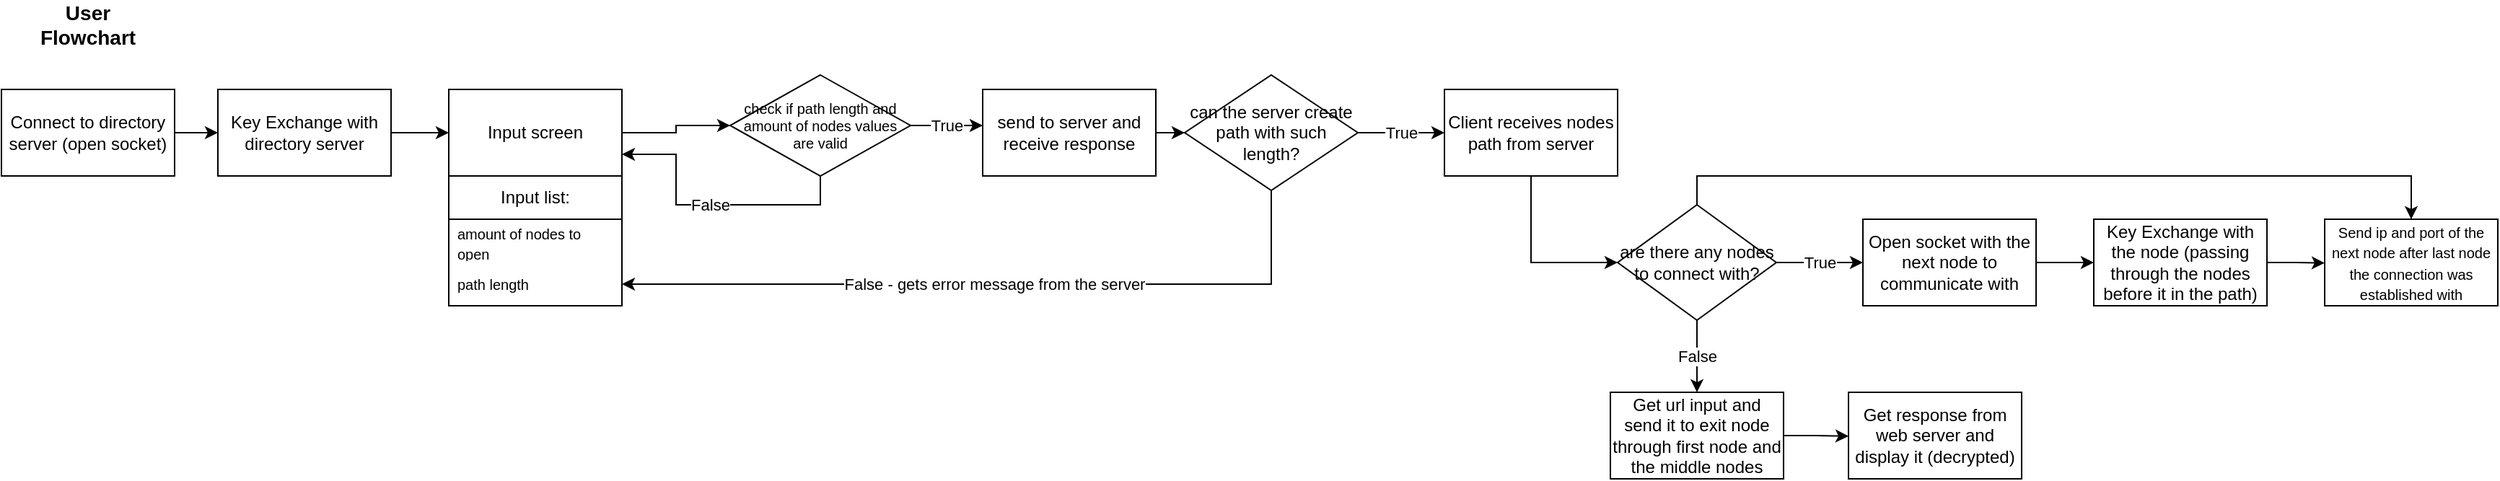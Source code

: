<mxfile version="24.7.13">
  <diagram name="Page-1" id="vETeGXP-aBrHGzmp88HL">
    <mxGraphModel dx="1540" dy="367" grid="1" gridSize="10" guides="1" tooltips="1" connect="1" arrows="1" fold="1" page="1" pageScale="1" pageWidth="850" pageHeight="1100" math="0" shadow="0">
      <root>
        <mxCell id="0" />
        <mxCell id="1" parent="0" />
        <mxCell id="kQhyqeaXJ8b2iKmB3cDd-1" value="&lt;b style=&quot;font-size: 14px;&quot;&gt;User Flowchart&lt;br&gt;&lt;/b&gt;" style="text;html=1;align=center;verticalAlign=middle;whiteSpace=wrap;rounded=0;" parent="1" vertex="1">
          <mxGeometry x="-160" y="40" width="60" height="30" as="geometry" />
        </mxCell>
        <mxCell id="kQhyqeaXJ8b2iKmB3cDd-8" style="edgeStyle=orthogonalEdgeStyle;rounded=0;orthogonalLoop=1;jettySize=auto;html=1;exitX=1;exitY=0.5;exitDx=0;exitDy=0;entryX=0;entryY=0.5;entryDx=0;entryDy=0;" parent="1" source="kQhyqeaXJ8b2iKmB3cDd-2" target="kQhyqeaXJ8b2iKmB3cDd-7" edge="1">
          <mxGeometry relative="1" as="geometry" />
        </mxCell>
        <mxCell id="kQhyqeaXJ8b2iKmB3cDd-2" value="Input screen" style="rounded=0;whiteSpace=wrap;html=1;" parent="1" vertex="1">
          <mxGeometry x="120" y="100" width="120" height="60" as="geometry" />
        </mxCell>
        <mxCell id="kQhyqeaXJ8b2iKmB3cDd-3" value="Input list:" style="swimlane;fontStyle=0;childLayout=stackLayout;horizontal=1;startSize=30;horizontalStack=0;resizeParent=1;resizeParentMax=0;resizeLast=0;collapsible=1;marginBottom=0;whiteSpace=wrap;html=1;" parent="1" vertex="1">
          <mxGeometry x="120" y="160" width="120" height="90" as="geometry" />
        </mxCell>
        <mxCell id="kQhyqeaXJ8b2iKmB3cDd-4" value="&lt;font style=&quot;font-size: 10px;&quot;&gt;amount of nodes to open&lt;/font&gt;" style="text;strokeColor=none;fillColor=none;align=left;verticalAlign=middle;spacingLeft=4;spacingRight=4;overflow=hidden;points=[[0,0.5],[1,0.5]];portConstraint=eastwest;rotatable=0;whiteSpace=wrap;html=1;" parent="kQhyqeaXJ8b2iKmB3cDd-3" vertex="1">
          <mxGeometry y="30" width="120" height="30" as="geometry" />
        </mxCell>
        <mxCell id="kQhyqeaXJ8b2iKmB3cDd-5" value="&lt;font style=&quot;font-size: 10px;&quot;&gt;path length&lt;br&gt;&lt;/font&gt;" style="text;strokeColor=none;fillColor=none;align=left;verticalAlign=middle;spacingLeft=4;spacingRight=4;overflow=hidden;points=[[0,0.5],[1,0.5]];portConstraint=eastwest;rotatable=0;whiteSpace=wrap;html=1;" parent="kQhyqeaXJ8b2iKmB3cDd-3" vertex="1">
          <mxGeometry y="60" width="120" height="30" as="geometry" />
        </mxCell>
        <mxCell id="kQhyqeaXJ8b2iKmB3cDd-10" value="False" style="edgeStyle=orthogonalEdgeStyle;rounded=0;orthogonalLoop=1;jettySize=auto;html=1;exitX=0.5;exitY=1;exitDx=0;exitDy=0;entryX=1;entryY=0.75;entryDx=0;entryDy=0;" parent="1" source="kQhyqeaXJ8b2iKmB3cDd-7" target="kQhyqeaXJ8b2iKmB3cDd-2" edge="1">
          <mxGeometry relative="1" as="geometry" />
        </mxCell>
        <mxCell id="kQhyqeaXJ8b2iKmB3cDd-7" value="&lt;div style=&quot;font-size: 10px;&quot;&gt;&lt;font style=&quot;font-size: 10px;&quot;&gt;check if &lt;font style=&quot;font-size: 10px;&quot;&gt;&lt;font style=&quot;font-size: 10px;&quot;&gt;path length and amount of nodes values are valid&lt;/font&gt;&lt;font style=&quot;font-size: 10px;&quot;&gt;&lt;br&gt;&lt;/font&gt;&lt;/font&gt;&lt;/font&gt;&lt;/div&gt;" style="rhombus;whiteSpace=wrap;html=1;" parent="1" vertex="1">
          <mxGeometry x="315" y="90" width="125" height="70" as="geometry" />
        </mxCell>
        <mxCell id="kQhyqeaXJ8b2iKmB3cDd-9" value="True" style="endArrow=classic;html=1;rounded=0;exitX=1;exitY=0.5;exitDx=0;exitDy=0;entryX=0;entryY=0.417;entryDx=0;entryDy=0;entryPerimeter=0;" parent="1" source="kQhyqeaXJ8b2iKmB3cDd-7" target="kQhyqeaXJ8b2iKmB3cDd-12" edge="1">
          <mxGeometry width="50" height="50" relative="1" as="geometry">
            <mxPoint x="370" y="190" as="sourcePoint" />
            <mxPoint x="520" y="125" as="targetPoint" />
          </mxGeometry>
        </mxCell>
        <mxCell id="kQhyqeaXJ8b2iKmB3cDd-12" value="send to server and receive response" style="rounded=0;whiteSpace=wrap;html=1;" parent="1" vertex="1">
          <mxGeometry x="490" y="100" width="120" height="60" as="geometry" />
        </mxCell>
        <mxCell id="kQhyqeaXJ8b2iKmB3cDd-13" value="" style="endArrow=classic;html=1;rounded=0;exitX=1;exitY=0.5;exitDx=0;exitDy=0;entryX=0;entryY=0.5;entryDx=0;entryDy=0;" parent="1" source="kQhyqeaXJ8b2iKmB3cDd-12" target="kQhyqeaXJ8b2iKmB3cDd-15" edge="1">
          <mxGeometry width="50" height="50" relative="1" as="geometry">
            <mxPoint x="720" y="190" as="sourcePoint" />
            <mxPoint x="680" y="130" as="targetPoint" />
          </mxGeometry>
        </mxCell>
        <mxCell id="kQhyqeaXJ8b2iKmB3cDd-16" value="False - gets error message from the server" style="edgeStyle=orthogonalEdgeStyle;rounded=0;orthogonalLoop=1;jettySize=auto;html=1;exitX=0.5;exitY=1;exitDx=0;exitDy=0;entryX=1;entryY=0.5;entryDx=0;entryDy=0;" parent="1" source="kQhyqeaXJ8b2iKmB3cDd-15" target="kQhyqeaXJ8b2iKmB3cDd-5" edge="1">
          <mxGeometry relative="1" as="geometry">
            <mxPoint x="689.529" y="210" as="targetPoint" />
          </mxGeometry>
        </mxCell>
        <mxCell id="kQhyqeaXJ8b2iKmB3cDd-17" value="True" style="edgeStyle=orthogonalEdgeStyle;rounded=0;orthogonalLoop=1;jettySize=auto;html=1;exitX=1;exitY=0.5;exitDx=0;exitDy=0;entryX=0;entryY=0.5;entryDx=0;entryDy=0;" parent="1" source="kQhyqeaXJ8b2iKmB3cDd-15" target="kQhyqeaXJ8b2iKmB3cDd-18" edge="1">
          <mxGeometry relative="1" as="geometry">
            <mxPoint x="840" y="130" as="targetPoint" />
          </mxGeometry>
        </mxCell>
        <mxCell id="kQhyqeaXJ8b2iKmB3cDd-15" value="can the server create path with such length?" style="rhombus;whiteSpace=wrap;html=1;" parent="1" vertex="1">
          <mxGeometry x="630" y="90" width="120" height="80" as="geometry" />
        </mxCell>
        <mxCell id="kQhyqeaXJ8b2iKmB3cDd-25" style="edgeStyle=orthogonalEdgeStyle;rounded=0;orthogonalLoop=1;jettySize=auto;html=1;exitX=0.5;exitY=1;exitDx=0;exitDy=0;entryX=0;entryY=0.5;entryDx=0;entryDy=0;" parent="1" source="kQhyqeaXJ8b2iKmB3cDd-18" target="kQhyqeaXJ8b2iKmB3cDd-27" edge="1">
          <mxGeometry relative="1" as="geometry">
            <mxPoint x="930" y="210" as="targetPoint" />
          </mxGeometry>
        </mxCell>
        <mxCell id="kQhyqeaXJ8b2iKmB3cDd-18" value="Client receives nodes path from server" style="rounded=0;whiteSpace=wrap;html=1;" parent="1" vertex="1">
          <mxGeometry x="810" y="100" width="120" height="60" as="geometry" />
        </mxCell>
        <mxCell id="kQhyqeaXJ8b2iKmB3cDd-22" style="edgeStyle=orthogonalEdgeStyle;rounded=0;orthogonalLoop=1;jettySize=auto;html=1;exitX=1;exitY=0.5;exitDx=0;exitDy=0;" parent="1" source="kQhyqeaXJ8b2iKmB3cDd-21" edge="1">
          <mxGeometry relative="1" as="geometry">
            <mxPoint x="-40" y="129.714" as="targetPoint" />
          </mxGeometry>
        </mxCell>
        <mxCell id="kQhyqeaXJ8b2iKmB3cDd-21" value="Connect to directory server (open socket)" style="rounded=0;whiteSpace=wrap;html=1;" parent="1" vertex="1">
          <mxGeometry x="-190" y="100" width="120" height="60" as="geometry" />
        </mxCell>
        <mxCell id="kQhyqeaXJ8b2iKmB3cDd-24" style="edgeStyle=orthogonalEdgeStyle;rounded=0;orthogonalLoop=1;jettySize=auto;html=1;exitX=1;exitY=0.5;exitDx=0;exitDy=0;entryX=0;entryY=0.5;entryDx=0;entryDy=0;" parent="1" source="kQhyqeaXJ8b2iKmB3cDd-23" target="kQhyqeaXJ8b2iKmB3cDd-2" edge="1">
          <mxGeometry relative="1" as="geometry" />
        </mxCell>
        <mxCell id="kQhyqeaXJ8b2iKmB3cDd-23" value="Key Exchange with directory server" style="rounded=0;whiteSpace=wrap;html=1;" parent="1" vertex="1">
          <mxGeometry x="-40" y="100" width="120" height="60" as="geometry" />
        </mxCell>
        <mxCell id="kQhyqeaXJ8b2iKmB3cDd-32" style="edgeStyle=orthogonalEdgeStyle;rounded=0;orthogonalLoop=1;jettySize=auto;html=1;exitX=1;exitY=0.5;exitDx=0;exitDy=0;entryX=0;entryY=0.5;entryDx=0;entryDy=0;" parent="1" source="kQhyqeaXJ8b2iKmB3cDd-26" target="kQhyqeaXJ8b2iKmB3cDd-31" edge="1">
          <mxGeometry relative="1" as="geometry" />
        </mxCell>
        <mxCell id="kQhyqeaXJ8b2iKmB3cDd-26" value="Open socket with the next node to communicate with" style="rounded=0;whiteSpace=wrap;html=1;" parent="1" vertex="1">
          <mxGeometry x="1100" y="190" width="120" height="60" as="geometry" />
        </mxCell>
        <mxCell id="kQhyqeaXJ8b2iKmB3cDd-30" value="True" style="edgeStyle=orthogonalEdgeStyle;rounded=0;orthogonalLoop=1;jettySize=auto;html=1;exitX=1;exitY=0.5;exitDx=0;exitDy=0;" parent="1" source="kQhyqeaXJ8b2iKmB3cDd-27" target="kQhyqeaXJ8b2iKmB3cDd-26" edge="1">
          <mxGeometry relative="1" as="geometry" />
        </mxCell>
        <mxCell id="kQhyqeaXJ8b2iKmB3cDd-33" value="False" style="edgeStyle=orthogonalEdgeStyle;rounded=0;orthogonalLoop=1;jettySize=auto;html=1;exitX=0.5;exitY=1;exitDx=0;exitDy=0;entryX=0.5;entryY=0;entryDx=0;entryDy=0;entryPerimeter=0;" parent="1" source="kQhyqeaXJ8b2iKmB3cDd-27" target="kQhyqeaXJ8b2iKmB3cDd-37" edge="1">
          <mxGeometry relative="1" as="geometry">
            <mxPoint x="985" y="300" as="targetPoint" />
          </mxGeometry>
        </mxCell>
        <mxCell id="839j30qjqIvmwMfTqIHc-6" style="edgeStyle=orthogonalEdgeStyle;rounded=0;orthogonalLoop=1;jettySize=auto;html=1;exitX=0.5;exitY=0;exitDx=0;exitDy=0;entryX=0.5;entryY=0;entryDx=0;entryDy=0;" edge="1" parent="1" source="kQhyqeaXJ8b2iKmB3cDd-27" target="839j30qjqIvmwMfTqIHc-2">
          <mxGeometry relative="1" as="geometry" />
        </mxCell>
        <mxCell id="kQhyqeaXJ8b2iKmB3cDd-27" value="are there any nodes to connect with?" style="rhombus;whiteSpace=wrap;html=1;" parent="1" vertex="1">
          <mxGeometry x="930" y="180" width="110" height="80" as="geometry" />
        </mxCell>
        <mxCell id="839j30qjqIvmwMfTqIHc-1" style="edgeStyle=orthogonalEdgeStyle;rounded=0;orthogonalLoop=1;jettySize=auto;html=1;exitX=1;exitY=0.5;exitDx=0;exitDy=0;entryX=0;entryY=0.506;entryDx=0;entryDy=0;entryPerimeter=0;" edge="1" parent="1" source="kQhyqeaXJ8b2iKmB3cDd-31" target="839j30qjqIvmwMfTqIHc-2">
          <mxGeometry relative="1" as="geometry">
            <mxPoint x="1420" y="220.333" as="targetPoint" />
          </mxGeometry>
        </mxCell>
        <mxCell id="kQhyqeaXJ8b2iKmB3cDd-31" value="Key Exchange with the node (passing through the nodes before it in the path)" style="rounded=0;whiteSpace=wrap;html=1;" parent="1" vertex="1">
          <mxGeometry x="1260" y="190" width="120" height="60" as="geometry" />
        </mxCell>
        <mxCell id="kQhyqeaXJ8b2iKmB3cDd-38" style="edgeStyle=orthogonalEdgeStyle;rounded=0;orthogonalLoop=1;jettySize=auto;html=1;exitX=1;exitY=0.5;exitDx=0;exitDy=0;entryX=0;entryY=0.507;entryDx=0;entryDy=0;entryPerimeter=0;" parent="1" source="kQhyqeaXJ8b2iKmB3cDd-37" target="kQhyqeaXJ8b2iKmB3cDd-39" edge="1">
          <mxGeometry relative="1" as="geometry">
            <mxPoint x="1090" y="340.4" as="targetPoint" />
          </mxGeometry>
        </mxCell>
        <mxCell id="kQhyqeaXJ8b2iKmB3cDd-37" value="Get url input and send it to exit node through first node and the middle nodes" style="rounded=0;whiteSpace=wrap;html=1;" parent="1" vertex="1">
          <mxGeometry x="925" y="310" width="120" height="60" as="geometry" />
        </mxCell>
        <mxCell id="kQhyqeaXJ8b2iKmB3cDd-39" value="Get response from web server and display it (decrypted)" style="rounded=0;whiteSpace=wrap;html=1;" parent="1" vertex="1">
          <mxGeometry x="1090" y="310" width="120" height="60" as="geometry" />
        </mxCell>
        <mxCell id="839j30qjqIvmwMfTqIHc-2" value="&lt;font style=&quot;font-size: 10px;&quot;&gt;Send ip and port of the next node after last node the connection was established with&lt;/font&gt;" style="rounded=0;whiteSpace=wrap;html=1;" vertex="1" parent="1">
          <mxGeometry x="1420" y="190" width="120" height="60" as="geometry" />
        </mxCell>
      </root>
    </mxGraphModel>
  </diagram>
</mxfile>
